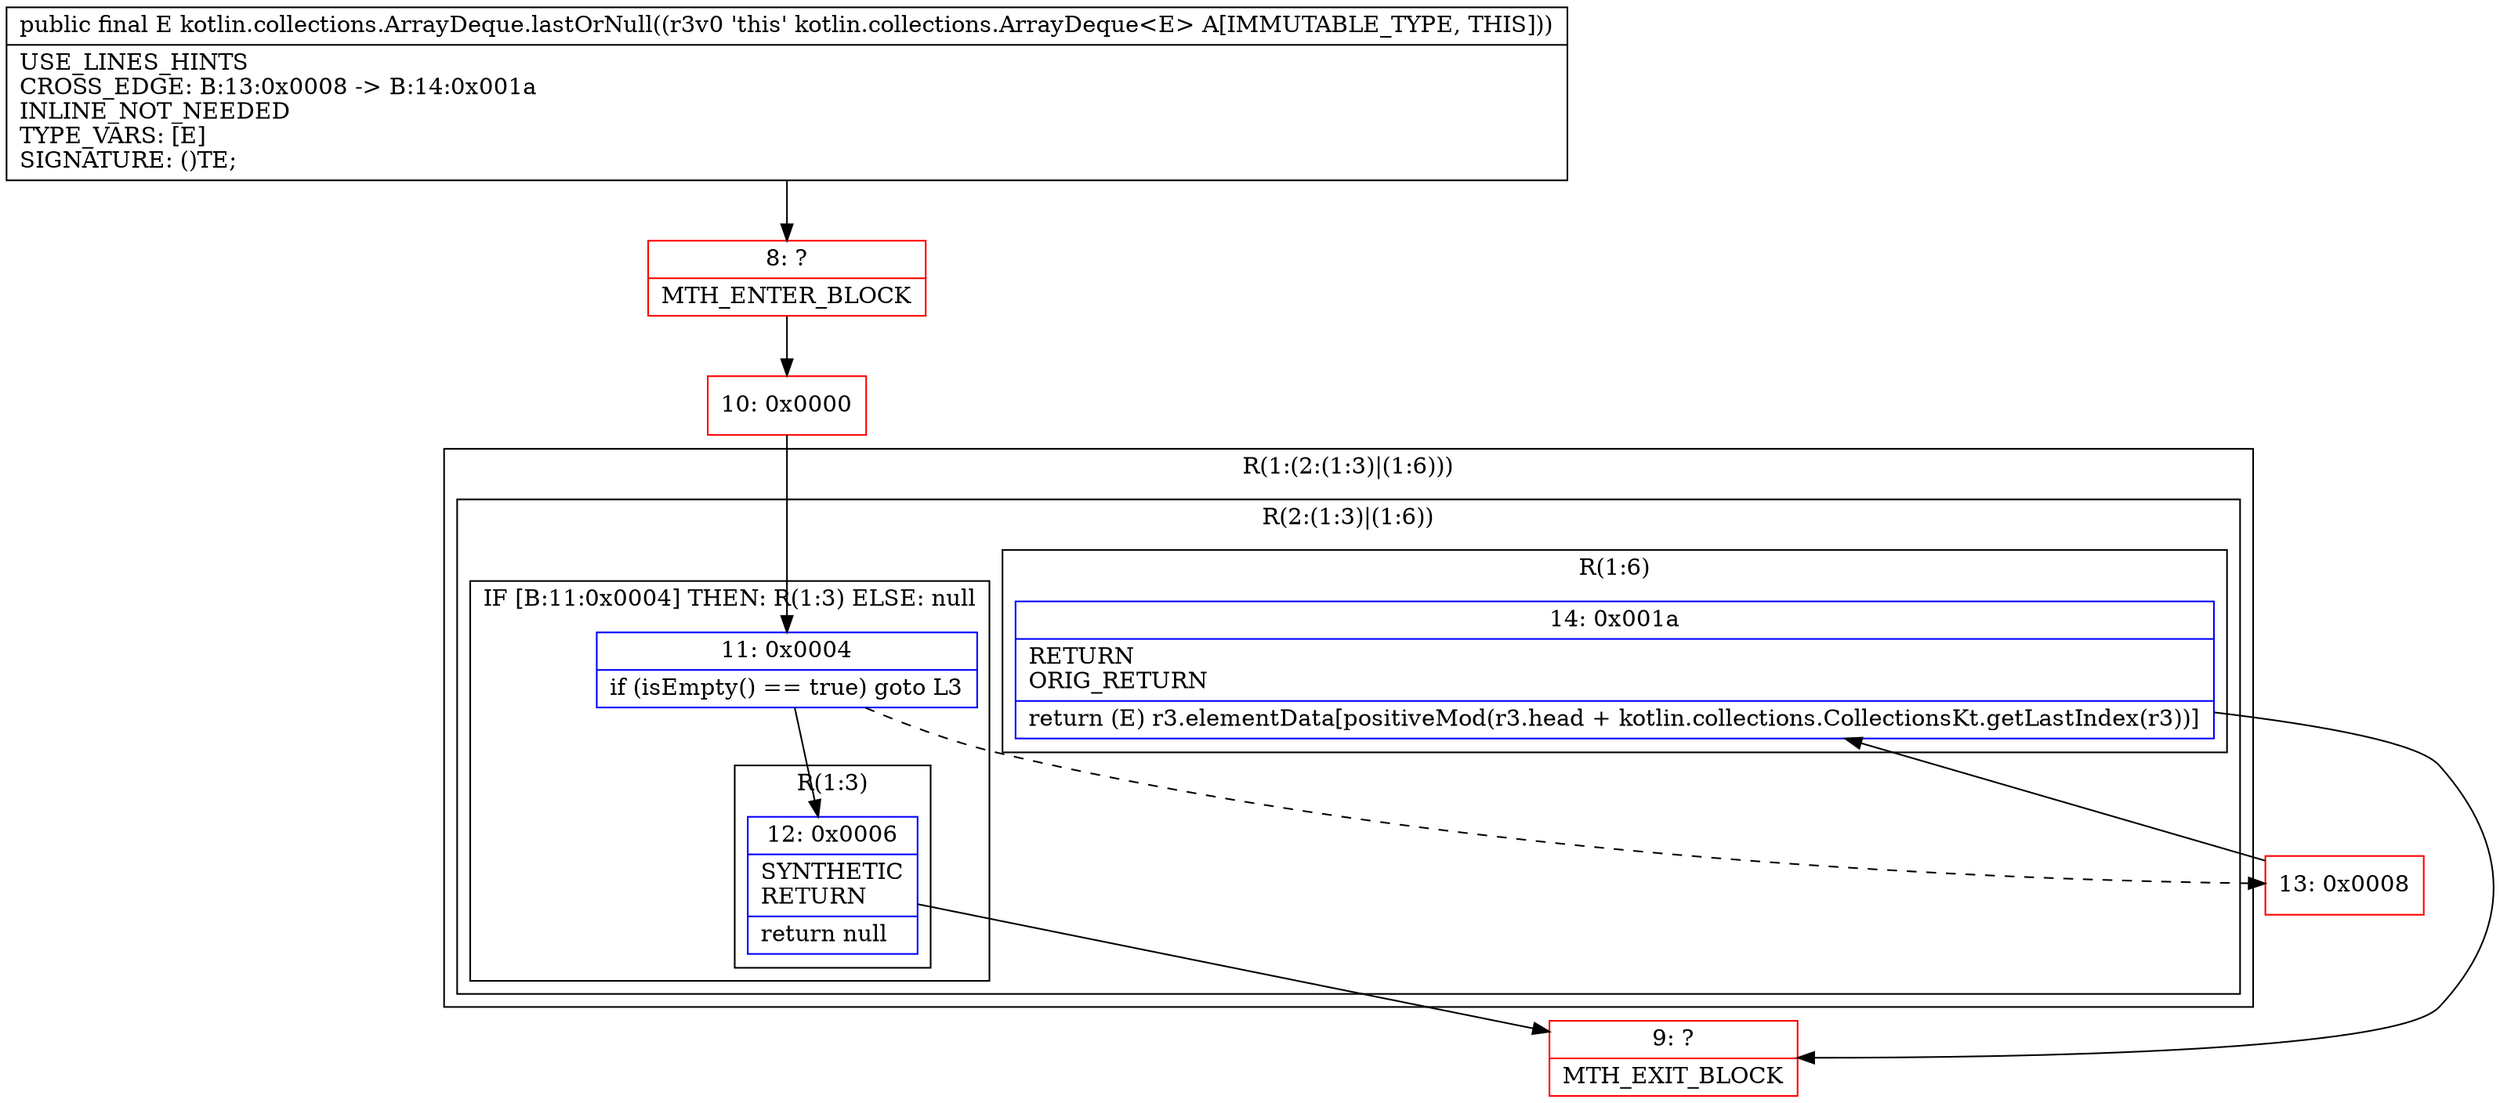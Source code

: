 digraph "CFG forkotlin.collections.ArrayDeque.lastOrNull()Ljava\/lang\/Object;" {
subgraph cluster_Region_1582917407 {
label = "R(1:(2:(1:3)|(1:6)))";
node [shape=record,color=blue];
subgraph cluster_Region_704261470 {
label = "R(2:(1:3)|(1:6))";
node [shape=record,color=blue];
subgraph cluster_IfRegion_52449530 {
label = "IF [B:11:0x0004] THEN: R(1:3) ELSE: null";
node [shape=record,color=blue];
Node_11 [shape=record,label="{11\:\ 0x0004|if (isEmpty() == true) goto L3\l}"];
subgraph cluster_Region_815040051 {
label = "R(1:3)";
node [shape=record,color=blue];
Node_12 [shape=record,label="{12\:\ 0x0006|SYNTHETIC\lRETURN\l|return null\l}"];
}
}
subgraph cluster_Region_627076769 {
label = "R(1:6)";
node [shape=record,color=blue];
Node_14 [shape=record,label="{14\:\ 0x001a|RETURN\lORIG_RETURN\l|return (E) r3.elementData[positiveMod(r3.head + kotlin.collections.CollectionsKt.getLastIndex(r3))]\l}"];
}
}
}
Node_8 [shape=record,color=red,label="{8\:\ ?|MTH_ENTER_BLOCK\l}"];
Node_10 [shape=record,color=red,label="{10\:\ 0x0000}"];
Node_9 [shape=record,color=red,label="{9\:\ ?|MTH_EXIT_BLOCK\l}"];
Node_13 [shape=record,color=red,label="{13\:\ 0x0008}"];
MethodNode[shape=record,label="{public final E kotlin.collections.ArrayDeque.lastOrNull((r3v0 'this' kotlin.collections.ArrayDeque\<E\> A[IMMUTABLE_TYPE, THIS]))  | USE_LINES_HINTS\lCROSS_EDGE: B:13:0x0008 \-\> B:14:0x001a\lINLINE_NOT_NEEDED\lTYPE_VARS: [E]\lSIGNATURE: ()TE;\l}"];
MethodNode -> Node_8;Node_11 -> Node_12;
Node_11 -> Node_13[style=dashed];
Node_12 -> Node_9;
Node_14 -> Node_9;
Node_8 -> Node_10;
Node_10 -> Node_11;
Node_13 -> Node_14;
}

